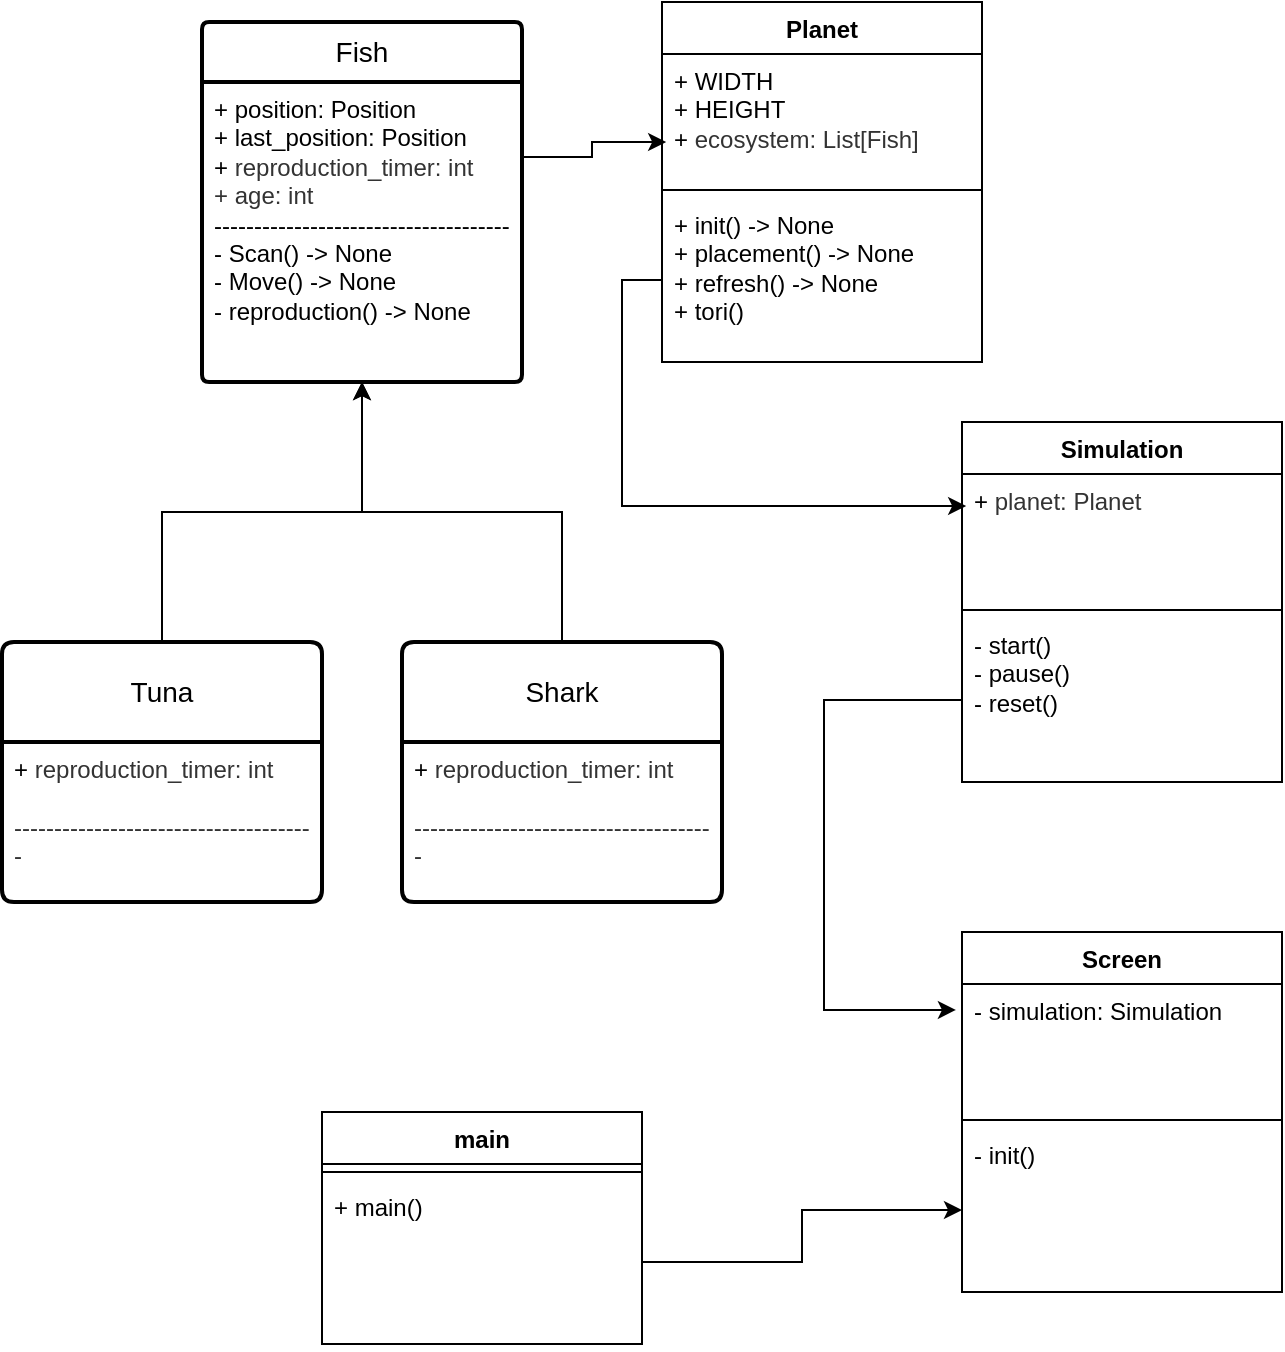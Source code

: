 <mxfile version="26.2.14">
  <diagram id="C5RBs43oDa-KdzZeNtuy" name="Page-1">
    <mxGraphModel dx="1426" dy="766" grid="1" gridSize="10" guides="1" tooltips="1" connect="1" arrows="1" fold="1" page="1" pageScale="1" pageWidth="827" pageHeight="1169" math="0" shadow="0">
      <root>
        <mxCell id="WIyWlLk6GJQsqaUBKTNV-0" />
        <mxCell id="WIyWlLk6GJQsqaUBKTNV-1" parent="WIyWlLk6GJQsqaUBKTNV-0" />
        <mxCell id="Od0c_wyd5FBFl1-f2Q9G-4" value="Fish" style="swimlane;childLayout=stackLayout;horizontal=1;startSize=30;horizontalStack=0;rounded=1;fontSize=14;fontStyle=0;strokeWidth=2;resizeParent=0;resizeLast=1;shadow=0;dashed=0;align=center;arcSize=4;whiteSpace=wrap;html=1;" parent="WIyWlLk6GJQsqaUBKTNV-1" vertex="1">
          <mxGeometry x="260" y="40" width="160" height="180" as="geometry" />
        </mxCell>
        <mxCell id="Od0c_wyd5FBFl1-f2Q9G-5" value="+ position: Position&lt;br&gt;+ last_position: Position&lt;div&gt;+&amp;nbsp;&lt;span style=&quot;background-color: rgb(255, 255, 255); color: rgb(51, 51, 51);&quot;&gt;&lt;font face=&quot;Helvetica&quot;&gt;reproduction_timer: int&lt;/font&gt;&lt;/span&gt;&lt;/div&gt;&lt;div&gt;&lt;font color=&quot;#333333&quot;&gt;+ age: int&lt;br&gt;&lt;/font&gt;&lt;div&gt;-------------------------------------&lt;/div&gt;&lt;div&gt;- Scan() -&amp;gt; None&lt;/div&gt;&lt;div&gt;- Move()&lt;span style=&quot;background-color: transparent; color: light-dark(rgb(0, 0, 0), rgb(255, 255, 255));&quot;&gt;&amp;nbsp;&lt;/span&gt;&lt;span style=&quot;background-color: transparent; color: light-dark(rgb(0, 0, 0), rgb(255, 255, 255));&quot;&gt;-&amp;gt; None&lt;/span&gt;&lt;/div&gt;&lt;div&gt;- reproduction()&lt;span style=&quot;background-color: transparent; color: light-dark(rgb(0, 0, 0), rgb(255, 255, 255));&quot;&gt;&amp;nbsp;&lt;/span&gt;&lt;span style=&quot;background-color: transparent; color: light-dark(rgb(0, 0, 0), rgb(255, 255, 255));&quot;&gt;-&amp;gt; None&lt;/span&gt;&lt;/div&gt;&lt;/div&gt;" style="align=left;strokeColor=none;fillColor=none;spacingLeft=4;spacingRight=4;fontSize=12;verticalAlign=top;resizable=0;rotatable=0;part=1;html=1;whiteSpace=wrap;" parent="Od0c_wyd5FBFl1-f2Q9G-4" vertex="1">
          <mxGeometry y="30" width="160" height="150" as="geometry" />
        </mxCell>
        <mxCell id="Od0c_wyd5FBFl1-f2Q9G-11" style="edgeStyle=orthogonalEdgeStyle;rounded=0;orthogonalLoop=1;jettySize=auto;html=1;exitX=0.5;exitY=0;exitDx=0;exitDy=0;entryX=0.5;entryY=1;entryDx=0;entryDy=0;" parent="WIyWlLk6GJQsqaUBKTNV-1" source="Od0c_wyd5FBFl1-f2Q9G-9" target="Od0c_wyd5FBFl1-f2Q9G-5" edge="1">
          <mxGeometry relative="1" as="geometry" />
        </mxCell>
        <mxCell id="Od0c_wyd5FBFl1-f2Q9G-9" value="Tuna" style="swimlane;childLayout=stackLayout;horizontal=1;startSize=50;horizontalStack=0;rounded=1;fontSize=14;fontStyle=0;strokeWidth=2;resizeParent=0;resizeLast=1;shadow=0;dashed=0;align=center;arcSize=4;whiteSpace=wrap;html=1;" parent="WIyWlLk6GJQsqaUBKTNV-1" vertex="1">
          <mxGeometry x="160" y="350" width="160" height="130" as="geometry" />
        </mxCell>
        <mxCell id="Od0c_wyd5FBFl1-f2Q9G-10" value="+&amp;nbsp;&lt;span style=&quot;background-color: rgb(255, 255, 255); color: rgb(51, 51, 51);&quot;&gt;&lt;font face=&quot;Helvetica&quot;&gt;reproduction_timer: int&lt;/font&gt;&lt;/span&gt;&lt;div&gt;&lt;span style=&quot;background-color: rgb(255, 255, 255); color: rgb(51, 51, 51);&quot;&gt;&lt;font face=&quot;Helvetica&quot;&gt;&lt;br&gt;&lt;/font&gt;&lt;/span&gt;&lt;/div&gt;&lt;div&gt;&lt;span style=&quot;background-color: rgb(255, 255, 255); color: rgb(51, 51, 51);&quot;&gt;&lt;font face=&quot;Helvetica&quot;&gt;-------------------------------------&lt;/font&gt;&lt;/span&gt;&lt;/div&gt;&lt;div&gt;&lt;span style=&quot;background-color: rgb(255, 255, 255); color: rgb(51, 51, 51);&quot;&gt;&lt;font face=&quot;Helvetica&quot;&gt;-&amp;nbsp;&lt;/font&gt;&lt;/span&gt;&lt;/div&gt;&lt;div&gt;&lt;span style=&quot;background-color: rgb(255, 255, 255); color: rgb(51, 51, 51);&quot;&gt;&lt;font face=&quot;Helvetica&quot;&gt;&lt;br&gt;&lt;/font&gt;&lt;/span&gt;&lt;/div&gt;" style="align=left;strokeColor=none;fillColor=none;spacingLeft=4;spacingRight=4;fontSize=12;verticalAlign=top;resizable=0;rotatable=0;part=1;html=1;whiteSpace=wrap;" parent="Od0c_wyd5FBFl1-f2Q9G-9" vertex="1">
          <mxGeometry y="50" width="160" height="80" as="geometry" />
        </mxCell>
        <mxCell id="Od0c_wyd5FBFl1-f2Q9G-14" style="edgeStyle=orthogonalEdgeStyle;rounded=0;orthogonalLoop=1;jettySize=auto;html=1;exitX=0.5;exitY=0;exitDx=0;exitDy=0;entryX=0.5;entryY=1;entryDx=0;entryDy=0;" parent="WIyWlLk6GJQsqaUBKTNV-1" source="Od0c_wyd5FBFl1-f2Q9G-12" target="Od0c_wyd5FBFl1-f2Q9G-5" edge="1">
          <mxGeometry relative="1" as="geometry" />
        </mxCell>
        <mxCell id="Od0c_wyd5FBFl1-f2Q9G-12" value="Shark" style="swimlane;childLayout=stackLayout;horizontal=1;startSize=50;horizontalStack=0;rounded=1;fontSize=14;fontStyle=0;strokeWidth=2;resizeParent=0;resizeLast=1;shadow=0;dashed=0;align=center;arcSize=4;whiteSpace=wrap;html=1;" parent="WIyWlLk6GJQsqaUBKTNV-1" vertex="1">
          <mxGeometry x="360" y="350" width="160" height="130" as="geometry" />
        </mxCell>
        <mxCell id="Od0c_wyd5FBFl1-f2Q9G-13" value="+&amp;nbsp;&lt;span style=&quot;background-color: rgb(255, 255, 255); color: rgb(51, 51, 51);&quot;&gt;&lt;font face=&quot;Helvetica&quot;&gt;reproduction_timer: int&lt;/font&gt;&lt;/span&gt;&lt;div&gt;&lt;span style=&quot;background-color: rgb(255, 255, 255); color: rgb(51, 51, 51);&quot;&gt;&lt;font face=&quot;Helvetica&quot;&gt;&lt;br&gt;&lt;/font&gt;&lt;/span&gt;&lt;/div&gt;&lt;div&gt;&lt;span style=&quot;background-color: rgb(255, 255, 255); color: rgb(51, 51, 51);&quot;&gt;&lt;font face=&quot;Helvetica&quot;&gt;-------------------------------------&lt;/font&gt;&lt;/span&gt;&lt;/div&gt;&lt;div&gt;&lt;span style=&quot;background-color: rgb(255, 255, 255); color: rgb(51, 51, 51);&quot;&gt;&lt;font face=&quot;Helvetica&quot;&gt;-&amp;nbsp;&lt;/font&gt;&lt;/span&gt;&lt;/div&gt;&lt;div&gt;&lt;span style=&quot;background-color: rgb(255, 255, 255); color: rgb(51, 51, 51);&quot;&gt;&lt;font face=&quot;Helvetica&quot;&gt;&lt;br&gt;&lt;/font&gt;&lt;/span&gt;&lt;/div&gt;" style="align=left;strokeColor=none;fillColor=none;spacingLeft=4;spacingRight=4;fontSize=12;verticalAlign=top;resizable=0;rotatable=0;part=1;html=1;whiteSpace=wrap;" parent="Od0c_wyd5FBFl1-f2Q9G-12" vertex="1">
          <mxGeometry y="50" width="160" height="80" as="geometry" />
        </mxCell>
        <mxCell id="Od0c_wyd5FBFl1-f2Q9G-17" value="Simulation" style="swimlane;fontStyle=1;align=center;verticalAlign=top;childLayout=stackLayout;horizontal=1;startSize=26;horizontalStack=0;resizeParent=1;resizeParentMax=0;resizeLast=0;collapsible=1;marginBottom=0;whiteSpace=wrap;html=1;" parent="WIyWlLk6GJQsqaUBKTNV-1" vertex="1">
          <mxGeometry x="640" y="240" width="160" height="180" as="geometry" />
        </mxCell>
        <mxCell id="Od0c_wyd5FBFl1-f2Q9G-18" value="+&amp;nbsp;&lt;span style=&quot;color: rgb(51, 51, 51); background-color: rgb(255, 255, 255);&quot;&gt;planet: Planet&lt;/span&gt;" style="text;strokeColor=none;fillColor=none;align=left;verticalAlign=top;spacingLeft=4;spacingRight=4;overflow=hidden;rotatable=0;points=[[0,0.5],[1,0.5]];portConstraint=eastwest;whiteSpace=wrap;html=1;" parent="Od0c_wyd5FBFl1-f2Q9G-17" vertex="1">
          <mxGeometry y="26" width="160" height="64" as="geometry" />
        </mxCell>
        <mxCell id="Od0c_wyd5FBFl1-f2Q9G-19" value="" style="line;strokeWidth=1;fillColor=none;align=left;verticalAlign=middle;spacingTop=-1;spacingLeft=3;spacingRight=3;rotatable=0;labelPosition=right;points=[];portConstraint=eastwest;strokeColor=inherit;" parent="Od0c_wyd5FBFl1-f2Q9G-17" vertex="1">
          <mxGeometry y="90" width="160" height="8" as="geometry" />
        </mxCell>
        <mxCell id="Od0c_wyd5FBFl1-f2Q9G-20" value="- start()&lt;div&gt;- pause()&lt;/div&gt;&lt;div&gt;- reset()&lt;/div&gt;" style="text;strokeColor=none;fillColor=none;align=left;verticalAlign=top;spacingLeft=4;spacingRight=4;overflow=hidden;rotatable=0;points=[[0,0.5],[1,0.5]];portConstraint=eastwest;whiteSpace=wrap;html=1;" parent="Od0c_wyd5FBFl1-f2Q9G-17" vertex="1">
          <mxGeometry y="98" width="160" height="82" as="geometry" />
        </mxCell>
        <mxCell id="Od0c_wyd5FBFl1-f2Q9G-21" value="main" style="swimlane;fontStyle=1;align=center;verticalAlign=top;childLayout=stackLayout;horizontal=1;startSize=26;horizontalStack=0;resizeParent=1;resizeParentMax=0;resizeLast=0;collapsible=1;marginBottom=0;whiteSpace=wrap;html=1;" parent="WIyWlLk6GJQsqaUBKTNV-1" vertex="1">
          <mxGeometry x="320" y="585" width="160" height="116" as="geometry" />
        </mxCell>
        <mxCell id="Od0c_wyd5FBFl1-f2Q9G-23" value="" style="line;strokeWidth=1;fillColor=none;align=left;verticalAlign=middle;spacingTop=-1;spacingLeft=3;spacingRight=3;rotatable=0;labelPosition=right;points=[];portConstraint=eastwest;strokeColor=inherit;" parent="Od0c_wyd5FBFl1-f2Q9G-21" vertex="1">
          <mxGeometry y="26" width="160" height="8" as="geometry" />
        </mxCell>
        <mxCell id="Od0c_wyd5FBFl1-f2Q9G-24" value="+ main()" style="text;strokeColor=none;fillColor=none;align=left;verticalAlign=top;spacingLeft=4;spacingRight=4;overflow=hidden;rotatable=0;points=[[0,0.5],[1,0.5]];portConstraint=eastwest;whiteSpace=wrap;html=1;" parent="Od0c_wyd5FBFl1-f2Q9G-21" vertex="1">
          <mxGeometry y="34" width="160" height="82" as="geometry" />
        </mxCell>
        <mxCell id="Od0c_wyd5FBFl1-f2Q9G-32" value="Planet" style="swimlane;fontStyle=1;align=center;verticalAlign=top;childLayout=stackLayout;horizontal=1;startSize=26;horizontalStack=0;resizeParent=1;resizeParentMax=0;resizeLast=0;collapsible=1;marginBottom=0;whiteSpace=wrap;html=1;" parent="WIyWlLk6GJQsqaUBKTNV-1" vertex="1">
          <mxGeometry x="490" y="30" width="160" height="180" as="geometry" />
        </mxCell>
        <mxCell id="Od0c_wyd5FBFl1-f2Q9G-33" value="&lt;div&gt;+ WIDTH&lt;/div&gt;&lt;div&gt;+ HEIGHT&lt;/div&gt;+&amp;nbsp;&lt;span style=&quot;color: rgb(51, 51, 51); background-color: rgb(255, 255, 255);&quot;&gt;ecosystem: List[Fish]&lt;/span&gt;" style="text;strokeColor=none;fillColor=none;align=left;verticalAlign=top;spacingLeft=4;spacingRight=4;overflow=hidden;rotatable=0;points=[[0,0.5],[1,0.5]];portConstraint=eastwest;whiteSpace=wrap;html=1;" parent="Od0c_wyd5FBFl1-f2Q9G-32" vertex="1">
          <mxGeometry y="26" width="160" height="64" as="geometry" />
        </mxCell>
        <mxCell id="Od0c_wyd5FBFl1-f2Q9G-34" value="" style="line;strokeWidth=1;fillColor=none;align=left;verticalAlign=middle;spacingTop=-1;spacingLeft=3;spacingRight=3;rotatable=0;labelPosition=right;points=[];portConstraint=eastwest;strokeColor=inherit;" parent="Od0c_wyd5FBFl1-f2Q9G-32" vertex="1">
          <mxGeometry y="90" width="160" height="8" as="geometry" />
        </mxCell>
        <mxCell id="Od0c_wyd5FBFl1-f2Q9G-35" value="+ init()&amp;nbsp;-&amp;gt; None&lt;div&gt;+ placement()&lt;span style=&quot;background-color: transparent; color: light-dark(rgb(0, 0, 0), rgb(255, 255, 255));&quot;&gt;&amp;nbsp;&lt;/span&gt;&lt;span style=&quot;background-color: transparent; color: light-dark(rgb(0, 0, 0), rgb(255, 255, 255));&quot;&gt;-&amp;gt; None&lt;/span&gt;&lt;/div&gt;&lt;div&gt;+ refresh()&lt;span style=&quot;background-color: transparent; color: light-dark(rgb(0, 0, 0), rgb(255, 255, 255));&quot;&gt;&amp;nbsp;&lt;/span&gt;&lt;span style=&quot;background-color: transparent; color: light-dark(rgb(0, 0, 0), rgb(255, 255, 255));&quot;&gt;-&amp;gt; None&lt;/span&gt;&lt;/div&gt;&lt;div&gt;+ tori()&lt;/div&gt;" style="text;strokeColor=none;fillColor=none;align=left;verticalAlign=top;spacingLeft=4;spacingRight=4;overflow=hidden;rotatable=0;points=[[0,0.5],[1,0.5]];portConstraint=eastwest;whiteSpace=wrap;html=1;" parent="Od0c_wyd5FBFl1-f2Q9G-32" vertex="1">
          <mxGeometry y="98" width="160" height="82" as="geometry" />
        </mxCell>
        <mxCell id="Od0c_wyd5FBFl1-f2Q9G-36" value="Screen" style="swimlane;fontStyle=1;align=center;verticalAlign=top;childLayout=stackLayout;horizontal=1;startSize=26;horizontalStack=0;resizeParent=1;resizeParentMax=0;resizeLast=0;collapsible=1;marginBottom=0;whiteSpace=wrap;html=1;" parent="WIyWlLk6GJQsqaUBKTNV-1" vertex="1">
          <mxGeometry x="640" y="495" width="160" height="180" as="geometry" />
        </mxCell>
        <mxCell id="Od0c_wyd5FBFl1-f2Q9G-37" value="- simulation: Simulation" style="text;strokeColor=none;fillColor=none;align=left;verticalAlign=top;spacingLeft=4;spacingRight=4;overflow=hidden;rotatable=0;points=[[0,0.5],[1,0.5]];portConstraint=eastwest;whiteSpace=wrap;html=1;" parent="Od0c_wyd5FBFl1-f2Q9G-36" vertex="1">
          <mxGeometry y="26" width="160" height="64" as="geometry" />
        </mxCell>
        <mxCell id="Od0c_wyd5FBFl1-f2Q9G-38" value="" style="line;strokeWidth=1;fillColor=none;align=left;verticalAlign=middle;spacingTop=-1;spacingLeft=3;spacingRight=3;rotatable=0;labelPosition=right;points=[];portConstraint=eastwest;strokeColor=inherit;" parent="Od0c_wyd5FBFl1-f2Q9G-36" vertex="1">
          <mxGeometry y="90" width="160" height="8" as="geometry" />
        </mxCell>
        <mxCell id="Od0c_wyd5FBFl1-f2Q9G-39" value="- init()" style="text;strokeColor=none;fillColor=none;align=left;verticalAlign=top;spacingLeft=4;spacingRight=4;overflow=hidden;rotatable=0;points=[[0,0.5],[1,0.5]];portConstraint=eastwest;whiteSpace=wrap;html=1;" parent="Od0c_wyd5FBFl1-f2Q9G-36" vertex="1">
          <mxGeometry y="98" width="160" height="82" as="geometry" />
        </mxCell>
        <mxCell id="Od0c_wyd5FBFl1-f2Q9G-46" style="edgeStyle=orthogonalEdgeStyle;rounded=0;orthogonalLoop=1;jettySize=auto;html=1;exitX=1;exitY=0.25;exitDx=0;exitDy=0;entryX=0.013;entryY=0.688;entryDx=0;entryDy=0;entryPerimeter=0;" parent="WIyWlLk6GJQsqaUBKTNV-1" source="Od0c_wyd5FBFl1-f2Q9G-5" target="Od0c_wyd5FBFl1-f2Q9G-33" edge="1">
          <mxGeometry relative="1" as="geometry" />
        </mxCell>
        <mxCell id="Od0c_wyd5FBFl1-f2Q9G-49" style="edgeStyle=orthogonalEdgeStyle;rounded=0;orthogonalLoop=1;jettySize=auto;html=1;exitX=1;exitY=0.5;exitDx=0;exitDy=0;entryX=0;entryY=0.5;entryDx=0;entryDy=0;" parent="WIyWlLk6GJQsqaUBKTNV-1" source="Od0c_wyd5FBFl1-f2Q9G-24" target="Od0c_wyd5FBFl1-f2Q9G-39" edge="1">
          <mxGeometry relative="1" as="geometry" />
        </mxCell>
        <mxCell id="Od0c_wyd5FBFl1-f2Q9G-52" style="edgeStyle=orthogonalEdgeStyle;rounded=0;orthogonalLoop=1;jettySize=auto;html=1;exitX=0;exitY=0.5;exitDx=0;exitDy=0;entryX=0.013;entryY=0.25;entryDx=0;entryDy=0;entryPerimeter=0;" parent="WIyWlLk6GJQsqaUBKTNV-1" source="Od0c_wyd5FBFl1-f2Q9G-35" target="Od0c_wyd5FBFl1-f2Q9G-18" edge="1">
          <mxGeometry relative="1" as="geometry" />
        </mxCell>
        <mxCell id="Od0c_wyd5FBFl1-f2Q9G-53" style="edgeStyle=orthogonalEdgeStyle;rounded=0;orthogonalLoop=1;jettySize=auto;html=1;exitX=0;exitY=0.5;exitDx=0;exitDy=0;entryX=-0.019;entryY=0.203;entryDx=0;entryDy=0;entryPerimeter=0;" parent="WIyWlLk6GJQsqaUBKTNV-1" source="Od0c_wyd5FBFl1-f2Q9G-20" target="Od0c_wyd5FBFl1-f2Q9G-37" edge="1">
          <mxGeometry relative="1" as="geometry">
            <mxPoint x="570" y="540" as="targetPoint" />
            <Array as="points">
              <mxPoint x="571" y="379" />
              <mxPoint x="571" y="534" />
            </Array>
          </mxGeometry>
        </mxCell>
      </root>
    </mxGraphModel>
  </diagram>
</mxfile>
